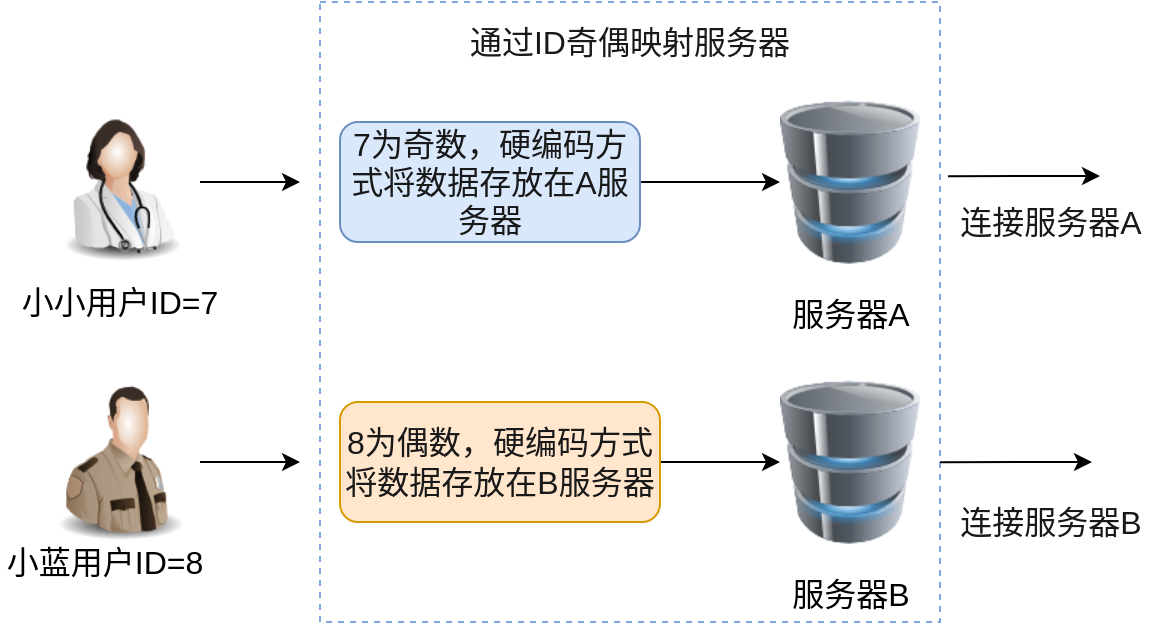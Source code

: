 <mxfile version="12.8.4" type="device"><diagram id="pL4b559aXfrN_tzi-Qk8" name="Page-1"><mxGraphModel dx="793" dy="441" grid="1" gridSize="10" guides="1" tooltips="1" connect="1" arrows="1" fold="1" page="1" pageScale="1" pageWidth="827" pageHeight="1169" math="0" shadow="0"><root><mxCell id="0"/><mxCell id="1" parent="0"/><mxCell id="8UUKXGyu2HLWUO35ptVy-1" value="&lt;font style=&quot;font-size: 16px&quot;&gt;服务器A&lt;/font&gt;" style="image;html=1;labelBackgroundColor=#ffffff;image=img/lib/clip_art/computers/Database_128x128.png" vertex="1" parent="1"><mxGeometry x="440" y="170" width="70" height="100" as="geometry"/></mxCell><mxCell id="8UUKXGyu2HLWUO35ptVy-2" value="&lt;font style=&quot;font-size: 16px&quot;&gt;服务器B&lt;/font&gt;" style="image;html=1;labelBackgroundColor=#ffffff;image=img/lib/clip_art/computers/Database_128x128.png" vertex="1" parent="1"><mxGeometry x="440" y="310" width="70" height="100" as="geometry"/></mxCell><mxCell id="8UUKXGyu2HLWUO35ptVy-9" value="" style="edgeStyle=orthogonalEdgeStyle;rounded=0;orthogonalLoop=1;jettySize=auto;html=1;" edge="1" parent="1" source="8UUKXGyu2HLWUO35ptVy-4"><mxGeometry relative="1" as="geometry"><mxPoint x="200" y="220" as="targetPoint"/></mxGeometry></mxCell><mxCell id="8UUKXGyu2HLWUO35ptVy-4" value="" style="image;html=1;labelBackgroundColor=#ffffff;image=img/lib/clip_art/people/Doctor_Woman_128x128.png" vertex="1" parent="1"><mxGeometry x="70" y="180" width="80" height="80" as="geometry"/></mxCell><mxCell id="8UUKXGyu2HLWUO35ptVy-19" value="" style="edgeStyle=orthogonalEdgeStyle;rounded=0;orthogonalLoop=1;jettySize=auto;html=1;fontColor=#99FFFF;" edge="1" parent="1" source="8UUKXGyu2HLWUO35ptVy-5"><mxGeometry relative="1" as="geometry"><mxPoint x="200" y="360" as="targetPoint"/></mxGeometry></mxCell><mxCell id="8UUKXGyu2HLWUO35ptVy-5" value="" style="image;html=1;labelBackgroundColor=#ffffff;image=img/lib/clip_art/people/Security_Man_128x128.png" vertex="1" parent="1"><mxGeometry x="70" y="320" width="80" height="80" as="geometry"/></mxCell><mxCell id="8UUKXGyu2HLWUO35ptVy-6" value="&lt;font style=&quot;font-size: 16px&quot;&gt;小小用户ID=7&lt;/font&gt;" style="text;html=1;strokeColor=none;fillColor=none;align=center;verticalAlign=middle;whiteSpace=wrap;rounded=0;" vertex="1" parent="1"><mxGeometry x="50" y="270" width="120" height="20" as="geometry"/></mxCell><mxCell id="8UUKXGyu2HLWUO35ptVy-7" value="&lt;font style=&quot;font-size: 16px&quot;&gt;小蓝用户ID=8&lt;/font&gt;" style="text;html=1;strokeColor=none;fillColor=none;align=center;verticalAlign=middle;whiteSpace=wrap;rounded=0;" vertex="1" parent="1"><mxGeometry x="50" y="400" width="105" height="20" as="geometry"/></mxCell><mxCell id="8UUKXGyu2HLWUO35ptVy-14" value="" style="edgeStyle=orthogonalEdgeStyle;rounded=0;orthogonalLoop=1;jettySize=auto;html=1;fontColor=#99FFFF;" edge="1" parent="1" source="8UUKXGyu2HLWUO35ptVy-11" target="8UUKXGyu2HLWUO35ptVy-1"><mxGeometry relative="1" as="geometry"/></mxCell><mxCell id="8UUKXGyu2HLWUO35ptVy-11" value="&lt;font color=&quot;#191919&quot; style=&quot;font-size: 16px&quot;&gt;7为奇数，硬编码方式将数据存放在A服务器&lt;/font&gt;" style="rounded=1;whiteSpace=wrap;html=1;fillColor=#dae8fc;strokeColor=#6c8ebf;" vertex="1" parent="1"><mxGeometry x="220" y="190" width="150" height="60" as="geometry"/></mxCell><mxCell id="8UUKXGyu2HLWUO35ptVy-15" value="" style="edgeStyle=orthogonalEdgeStyle;rounded=0;orthogonalLoop=1;jettySize=auto;html=1;fontColor=#99FFFF;" edge="1" parent="1" source="8UUKXGyu2HLWUO35ptVy-12" target="8UUKXGyu2HLWUO35ptVy-2"><mxGeometry relative="1" as="geometry"/></mxCell><mxCell id="8UUKXGyu2HLWUO35ptVy-12" value="&lt;font color=&quot;#191919&quot; style=&quot;font-size: 16px&quot;&gt;8为偶数，&lt;/font&gt;&lt;span style=&quot;color: rgb(25 , 25 , 25) ; font-size: 16px&quot;&gt;硬编码方式&lt;/span&gt;&lt;font color=&quot;#191919&quot; style=&quot;font-size: 16px&quot;&gt;&lt;br&gt;将数据存放在B服务器&lt;/font&gt;" style="rounded=1;whiteSpace=wrap;html=1;fillColor=#ffe6cc;strokeColor=#d79b00;" vertex="1" parent="1"><mxGeometry x="220" y="330" width="160" height="60" as="geometry"/></mxCell><mxCell id="8UUKXGyu2HLWUO35ptVy-21" value="" style="rounded=0;whiteSpace=wrap;html=1;dashed=1;strokeColor=#7EA6E0;fillColor=none;fontColor=#99FFFF;" vertex="1" parent="1"><mxGeometry x="210" y="130" width="310" height="310" as="geometry"/></mxCell><mxCell id="8UUKXGyu2HLWUO35ptVy-22" value="&lt;font color=&quot;#191919&quot; style=&quot;font-size: 16px&quot;&gt;通过ID奇偶映射服务器&lt;/font&gt;" style="text;html=1;strokeColor=none;fillColor=none;align=center;verticalAlign=middle;whiteSpace=wrap;rounded=0;dashed=1;fontColor=#99FFFF;" vertex="1" parent="1"><mxGeometry x="270" y="140" width="190" height="20" as="geometry"/></mxCell><mxCell id="8UUKXGyu2HLWUO35ptVy-23" value="" style="endArrow=classic;html=1;fontColor=#99FFFF;exitX=1.013;exitY=0.281;exitDx=0;exitDy=0;exitPerimeter=0;" edge="1" parent="1" source="8UUKXGyu2HLWUO35ptVy-21"><mxGeometry width="50" height="50" relative="1" as="geometry"><mxPoint x="540" y="250" as="sourcePoint"/><mxPoint x="600" y="217" as="targetPoint"/></mxGeometry></mxCell><mxCell id="8UUKXGyu2HLWUO35ptVy-24" value="" style="endArrow=classic;html=1;fontColor=#99FFFF;exitX=1.013;exitY=0.281;exitDx=0;exitDy=0;exitPerimeter=0;" edge="1" parent="1"><mxGeometry width="50" height="50" relative="1" as="geometry"><mxPoint x="520" y="360.11" as="sourcePoint"/><mxPoint x="595.97" y="360" as="targetPoint"/></mxGeometry></mxCell><mxCell id="8UUKXGyu2HLWUO35ptVy-25" value="&lt;font style=&quot;font-size: 16px&quot; color=&quot;#191919&quot;&gt;连接服务器A&lt;/font&gt;" style="text;html=1;align=center;verticalAlign=middle;resizable=0;points=[];autosize=1;fontColor=#99FFFF;" vertex="1" parent="1"><mxGeometry x="520" y="230" width="110" height="20" as="geometry"/></mxCell><mxCell id="8UUKXGyu2HLWUO35ptVy-26" value="&lt;font style=&quot;font-size: 16px&quot; color=&quot;#191919&quot;&gt;连接服务器B&lt;/font&gt;" style="text;html=1;align=center;verticalAlign=middle;resizable=0;points=[];autosize=1;fontColor=#99FFFF;" vertex="1" parent="1"><mxGeometry x="520" y="380" width="110" height="20" as="geometry"/></mxCell></root></mxGraphModel></diagram></mxfile>